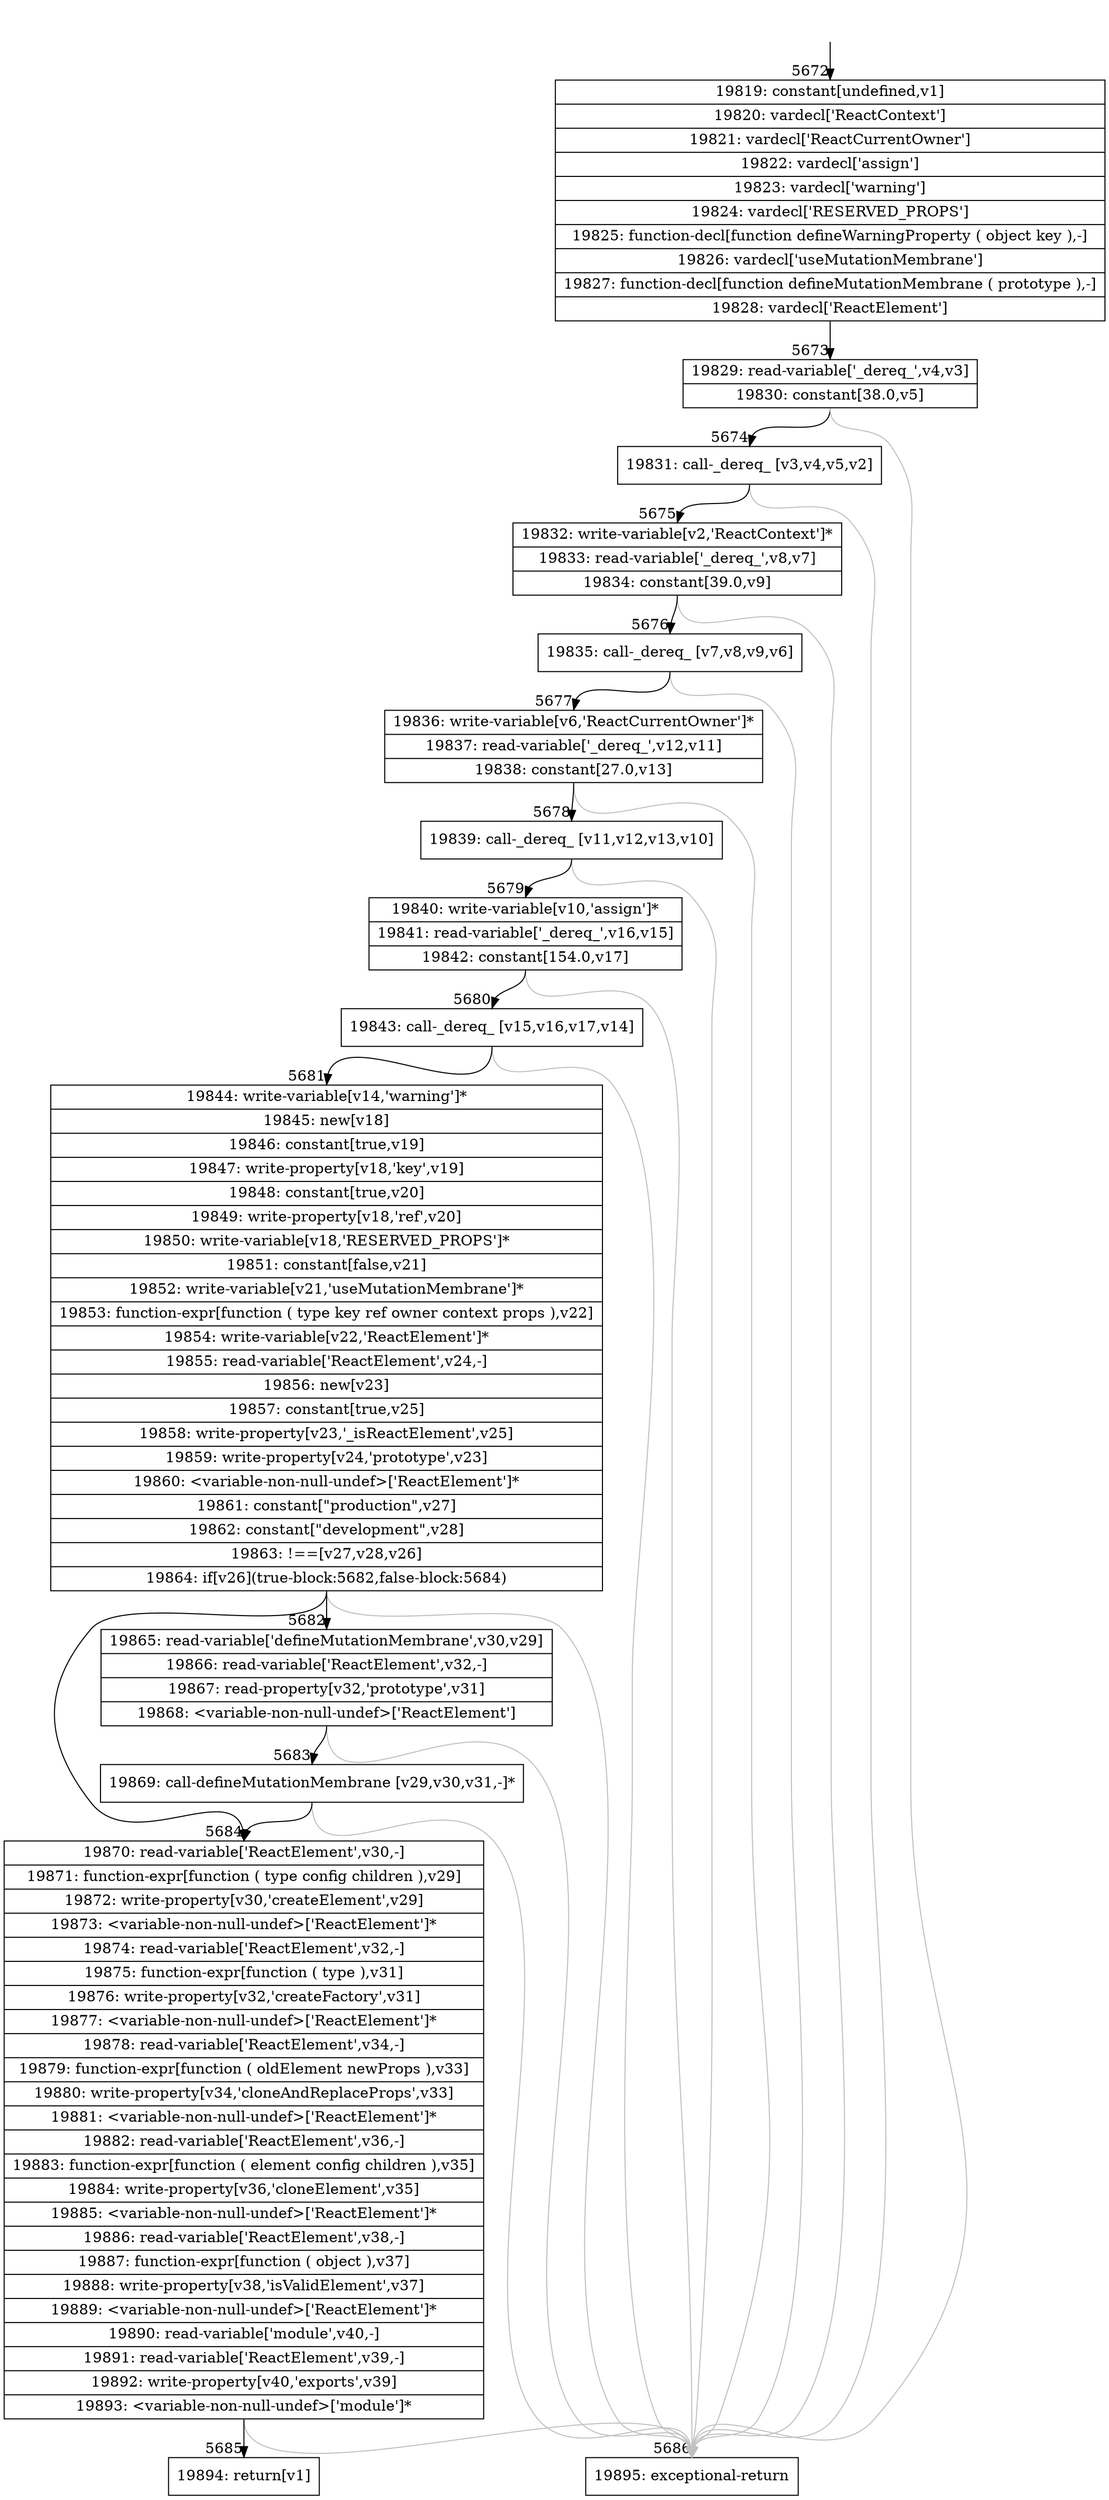 digraph {
rankdir="TD"
BB_entry371[shape=none,label=""];
BB_entry371 -> BB5672 [tailport=s, headport=n, headlabel="    5672"]
BB5672 [shape=record label="{19819: constant[undefined,v1]|19820: vardecl['ReactContext']|19821: vardecl['ReactCurrentOwner']|19822: vardecl['assign']|19823: vardecl['warning']|19824: vardecl['RESERVED_PROPS']|19825: function-decl[function defineWarningProperty ( object key ),-]|19826: vardecl['useMutationMembrane']|19827: function-decl[function defineMutationMembrane ( prototype ),-]|19828: vardecl['ReactElement']}" ] 
BB5672 -> BB5673 [tailport=s, headport=n, headlabel="      5673"]
BB5673 [shape=record label="{19829: read-variable['_dereq_',v4,v3]|19830: constant[38.0,v5]}" ] 
BB5673 -> BB5674 [tailport=s, headport=n, headlabel="      5674"]
BB5673 -> BB5686 [tailport=s, headport=n, color=gray, headlabel="      5686"]
BB5674 [shape=record label="{19831: call-_dereq_ [v3,v4,v5,v2]}" ] 
BB5674 -> BB5675 [tailport=s, headport=n, headlabel="      5675"]
BB5674 -> BB5686 [tailport=s, headport=n, color=gray]
BB5675 [shape=record label="{19832: write-variable[v2,'ReactContext']*|19833: read-variable['_dereq_',v8,v7]|19834: constant[39.0,v9]}" ] 
BB5675 -> BB5676 [tailport=s, headport=n, headlabel="      5676"]
BB5675 -> BB5686 [tailport=s, headport=n, color=gray]
BB5676 [shape=record label="{19835: call-_dereq_ [v7,v8,v9,v6]}" ] 
BB5676 -> BB5677 [tailport=s, headport=n, headlabel="      5677"]
BB5676 -> BB5686 [tailport=s, headport=n, color=gray]
BB5677 [shape=record label="{19836: write-variable[v6,'ReactCurrentOwner']*|19837: read-variable['_dereq_',v12,v11]|19838: constant[27.0,v13]}" ] 
BB5677 -> BB5678 [tailport=s, headport=n, headlabel="      5678"]
BB5677 -> BB5686 [tailport=s, headport=n, color=gray]
BB5678 [shape=record label="{19839: call-_dereq_ [v11,v12,v13,v10]}" ] 
BB5678 -> BB5679 [tailport=s, headport=n, headlabel="      5679"]
BB5678 -> BB5686 [tailport=s, headport=n, color=gray]
BB5679 [shape=record label="{19840: write-variable[v10,'assign']*|19841: read-variable['_dereq_',v16,v15]|19842: constant[154.0,v17]}" ] 
BB5679 -> BB5680 [tailport=s, headport=n, headlabel="      5680"]
BB5679 -> BB5686 [tailport=s, headport=n, color=gray]
BB5680 [shape=record label="{19843: call-_dereq_ [v15,v16,v17,v14]}" ] 
BB5680 -> BB5681 [tailport=s, headport=n, headlabel="      5681"]
BB5680 -> BB5686 [tailport=s, headport=n, color=gray]
BB5681 [shape=record label="{19844: write-variable[v14,'warning']*|19845: new[v18]|19846: constant[true,v19]|19847: write-property[v18,'key',v19]|19848: constant[true,v20]|19849: write-property[v18,'ref',v20]|19850: write-variable[v18,'RESERVED_PROPS']*|19851: constant[false,v21]|19852: write-variable[v21,'useMutationMembrane']*|19853: function-expr[function ( type key ref owner context props ),v22]|19854: write-variable[v22,'ReactElement']*|19855: read-variable['ReactElement',v24,-]|19856: new[v23]|19857: constant[true,v25]|19858: write-property[v23,'_isReactElement',v25]|19859: write-property[v24,'prototype',v23]|19860: \<variable-non-null-undef\>['ReactElement']*|19861: constant[\"production\",v27]|19862: constant[\"development\",v28]|19863: !==[v27,v28,v26]|19864: if[v26](true-block:5682,false-block:5684)}" ] 
BB5681 -> BB5682 [tailport=s, headport=n, headlabel="      5682"]
BB5681 -> BB5684 [tailport=s, headport=n, headlabel="      5684"]
BB5681 -> BB5686 [tailport=s, headport=n, color=gray]
BB5682 [shape=record label="{19865: read-variable['defineMutationMembrane',v30,v29]|19866: read-variable['ReactElement',v32,-]|19867: read-property[v32,'prototype',v31]|19868: \<variable-non-null-undef\>['ReactElement']}" ] 
BB5682 -> BB5683 [tailport=s, headport=n, headlabel="      5683"]
BB5682 -> BB5686 [tailport=s, headport=n, color=gray]
BB5683 [shape=record label="{19869: call-defineMutationMembrane [v29,v30,v31,-]*}" ] 
BB5683 -> BB5684 [tailport=s, headport=n]
BB5683 -> BB5686 [tailport=s, headport=n, color=gray]
BB5684 [shape=record label="{19870: read-variable['ReactElement',v30,-]|19871: function-expr[function ( type config children ),v29]|19872: write-property[v30,'createElement',v29]|19873: \<variable-non-null-undef\>['ReactElement']*|19874: read-variable['ReactElement',v32,-]|19875: function-expr[function ( type ),v31]|19876: write-property[v32,'createFactory',v31]|19877: \<variable-non-null-undef\>['ReactElement']*|19878: read-variable['ReactElement',v34,-]|19879: function-expr[function ( oldElement newProps ),v33]|19880: write-property[v34,'cloneAndReplaceProps',v33]|19881: \<variable-non-null-undef\>['ReactElement']*|19882: read-variable['ReactElement',v36,-]|19883: function-expr[function ( element config children ),v35]|19884: write-property[v36,'cloneElement',v35]|19885: \<variable-non-null-undef\>['ReactElement']*|19886: read-variable['ReactElement',v38,-]|19887: function-expr[function ( object ),v37]|19888: write-property[v38,'isValidElement',v37]|19889: \<variable-non-null-undef\>['ReactElement']*|19890: read-variable['module',v40,-]|19891: read-variable['ReactElement',v39,-]|19892: write-property[v40,'exports',v39]|19893: \<variable-non-null-undef\>['module']*}" ] 
BB5684 -> BB5685 [tailport=s, headport=n, headlabel="      5685"]
BB5684 -> BB5686 [tailport=s, headport=n, color=gray]
BB5685 [shape=record label="{19894: return[v1]}" ] 
BB5686 [shape=record label="{19895: exceptional-return}" ] 
//#$~ 10139
}

